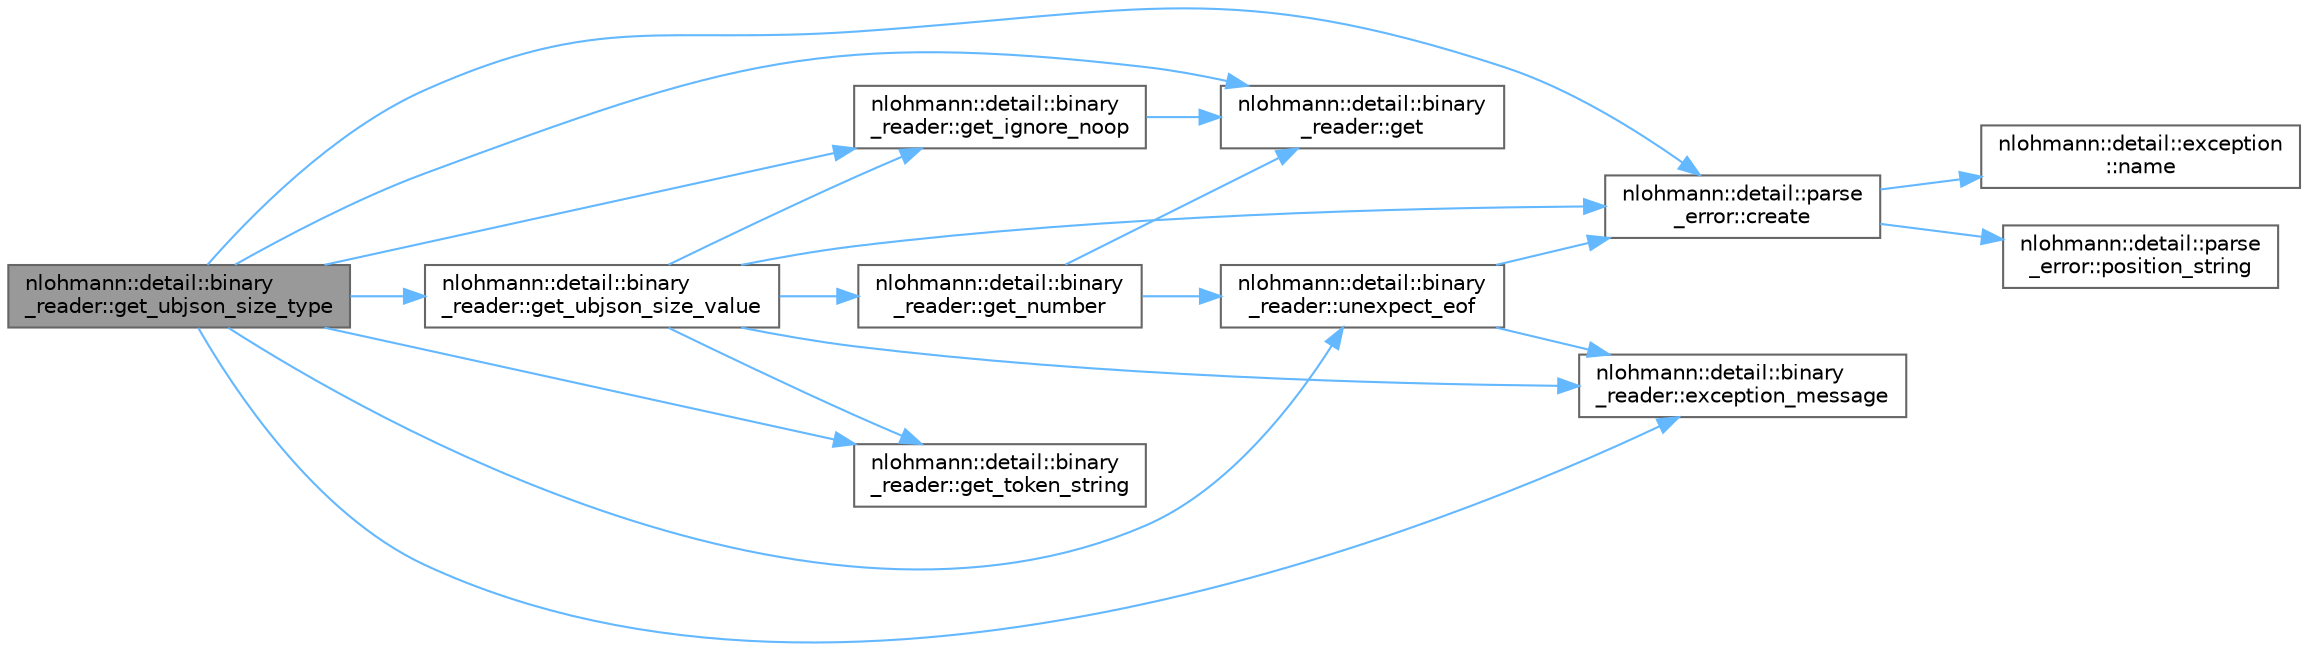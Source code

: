 digraph "nlohmann::detail::binary_reader::get_ubjson_size_type"
{
 // LATEX_PDF_SIZE
  bgcolor="transparent";
  edge [fontname=Helvetica,fontsize=10,labelfontname=Helvetica,labelfontsize=10];
  node [fontname=Helvetica,fontsize=10,shape=box,height=0.2,width=0.4];
  rankdir="LR";
  Node1 [label="nlohmann::detail::binary\l_reader::get_ubjson_size_type",height=0.2,width=0.4,color="gray40", fillcolor="grey60", style="filled", fontcolor="black",tooltip="determine the type and size for a container"];
  Node1 -> Node2 [color="steelblue1",style="solid"];
  Node2 [label="nlohmann::detail::parse\l_error::create",height=0.2,width=0.4,color="grey40", fillcolor="white", style="filled",URL="$a01563.html#a137ea4d27de45d8a844fd13451d40f3d",tooltip="create a parse error exception"];
  Node2 -> Node3 [color="steelblue1",style="solid"];
  Node3 [label="nlohmann::detail::exception\l::name",height=0.2,width=0.4,color="grey40", fillcolor="white", style="filled",URL="$a01559.html#abf41a7e9178356314082284e6cfea278",tooltip=" "];
  Node2 -> Node4 [color="steelblue1",style="solid"];
  Node4 [label="nlohmann::detail::parse\l_error::position_string",height=0.2,width=0.4,color="grey40", fillcolor="white", style="filled",URL="$a01563.html#aefe74adeaa48781464ba2fd2ec63d221",tooltip=" "];
  Node1 -> Node5 [color="steelblue1",style="solid"];
  Node5 [label="nlohmann::detail::binary\l_reader::exception_message",height=0.2,width=0.4,color="grey40", fillcolor="white", style="filled",URL="$a01995.html#a9c413c9a1bade1ce345740f4d69156f0",tooltip=" "];
  Node1 -> Node6 [color="steelblue1",style="solid"];
  Node6 [label="nlohmann::detail::binary\l_reader::get",height=0.2,width=0.4,color="grey40", fillcolor="white", style="filled",URL="$a01995.html#ad222095c0b21a87824cb10629299629a",tooltip="get next character from the input"];
  Node1 -> Node7 [color="steelblue1",style="solid"];
  Node7 [label="nlohmann::detail::binary\l_reader::get_ignore_noop",height=0.2,width=0.4,color="grey40", fillcolor="white", style="filled",URL="$a01995.html#a252c1179651d22c5343bcf0b538ed26a",tooltip=" "];
  Node7 -> Node6 [color="steelblue1",style="solid"];
  Node1 -> Node8 [color="steelblue1",style="solid"];
  Node8 [label="nlohmann::detail::binary\l_reader::get_token_string",height=0.2,width=0.4,color="grey40", fillcolor="white", style="filled",URL="$a01995.html#a7d323283c60a0b89ee5eeadf5cb9a5ad",tooltip=" "];
  Node1 -> Node9 [color="steelblue1",style="solid"];
  Node9 [label="nlohmann::detail::binary\l_reader::get_ubjson_size_value",height=0.2,width=0.4,color="grey40", fillcolor="white", style="filled",URL="$a01995.html#aba7ba9ec9a52ad2bee8baff70176aa20",tooltip=" "];
  Node9 -> Node2 [color="steelblue1",style="solid"];
  Node9 -> Node5 [color="steelblue1",style="solid"];
  Node9 -> Node7 [color="steelblue1",style="solid"];
  Node9 -> Node10 [color="steelblue1",style="solid"];
  Node10 [label="nlohmann::detail::binary\l_reader::get_number",height=0.2,width=0.4,color="grey40", fillcolor="white", style="filled",URL="$a01995.html#ac356c6364fe0273d3303fb7a447f4ef6",tooltip=" "];
  Node10 -> Node6 [color="steelblue1",style="solid"];
  Node10 -> Node11 [color="steelblue1",style="solid"];
  Node11 [label="nlohmann::detail::binary\l_reader::unexpect_eof",height=0.2,width=0.4,color="grey40", fillcolor="white", style="filled",URL="$a01995.html#a61a0bd8bbe7b560bd429fa990ba3ba1a",tooltip=" "];
  Node11 -> Node2 [color="steelblue1",style="solid"];
  Node11 -> Node5 [color="steelblue1",style="solid"];
  Node9 -> Node8 [color="steelblue1",style="solid"];
  Node1 -> Node11 [color="steelblue1",style="solid"];
}
